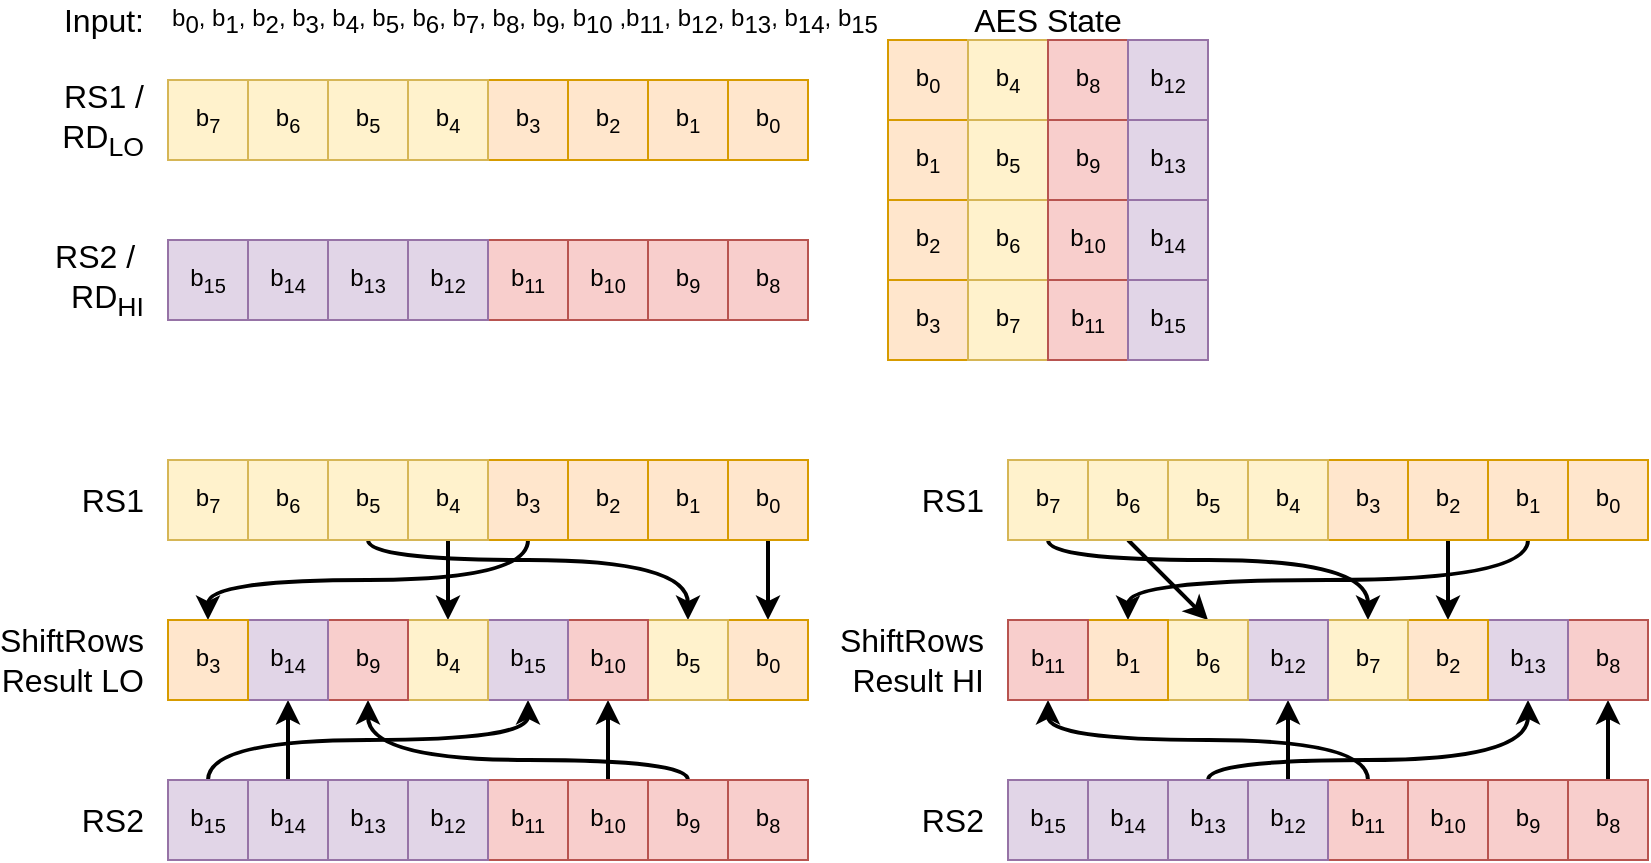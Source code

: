<mxfile version="12.9.3" type="device"><diagram id="sHIKnb_p40F57NKTDTj2" name="Page-1"><mxGraphModel dx="960" dy="971" grid="1" gridSize="10" guides="1" tooltips="1" connect="1" arrows="1" fold="1" page="1" pageScale="1" pageWidth="827" pageHeight="1169" math="0" shadow="0"><root><mxCell id="0"/><mxCell id="1" parent="0"/><mxCell id="no9FC9ugb9BgBI_M5xsZ-18" value="b&lt;sub&gt;0&lt;/sub&gt;" style="whiteSpace=wrap;html=1;aspect=fixed;fillColor=#ffe6cc;strokeColor=#d79b00;" vertex="1" parent="1"><mxGeometry x="500" y="90" width="40" height="40" as="geometry"/></mxCell><mxCell id="no9FC9ugb9BgBI_M5xsZ-19" value="b&lt;sub&gt;1&lt;/sub&gt;" style="whiteSpace=wrap;html=1;aspect=fixed;fillColor=#ffe6cc;strokeColor=#d79b00;" vertex="1" parent="1"><mxGeometry x="460" y="90" width="40" height="40" as="geometry"/></mxCell><mxCell id="no9FC9ugb9BgBI_M5xsZ-20" value="b&lt;sub&gt;2&lt;/sub&gt;" style="whiteSpace=wrap;html=1;aspect=fixed;fillColor=#ffe6cc;strokeColor=#d79b00;" vertex="1" parent="1"><mxGeometry x="420" y="90" width="40" height="40" as="geometry"/></mxCell><mxCell id="no9FC9ugb9BgBI_M5xsZ-21" value="b&lt;sub&gt;3&lt;/sub&gt;" style="whiteSpace=wrap;html=1;aspect=fixed;fillColor=#ffe6cc;strokeColor=#d79b00;" vertex="1" parent="1"><mxGeometry x="380" y="90" width="40" height="40" as="geometry"/></mxCell><mxCell id="no9FC9ugb9BgBI_M5xsZ-22" value="b&lt;sub&gt;4&lt;/sub&gt;" style="whiteSpace=wrap;html=1;aspect=fixed;fillColor=#fff2cc;strokeColor=#d6b656;" vertex="1" parent="1"><mxGeometry x="340" y="90" width="40" height="40" as="geometry"/></mxCell><mxCell id="no9FC9ugb9BgBI_M5xsZ-23" value="b&lt;sub&gt;5&lt;/sub&gt;" style="whiteSpace=wrap;html=1;aspect=fixed;fillColor=#fff2cc;strokeColor=#d6b656;" vertex="1" parent="1"><mxGeometry x="300" y="90" width="40" height="40" as="geometry"/></mxCell><mxCell id="no9FC9ugb9BgBI_M5xsZ-24" value="b&lt;sub&gt;6&lt;/sub&gt;" style="whiteSpace=wrap;html=1;aspect=fixed;fillColor=#fff2cc;strokeColor=#d6b656;" vertex="1" parent="1"><mxGeometry x="260" y="90" width="40" height="40" as="geometry"/></mxCell><mxCell id="no9FC9ugb9BgBI_M5xsZ-25" value="b&lt;sub&gt;7&lt;/sub&gt;" style="whiteSpace=wrap;html=1;aspect=fixed;fillColor=#fff2cc;strokeColor=#d6b656;" vertex="1" parent="1"><mxGeometry x="220" y="90" width="40" height="40" as="geometry"/></mxCell><mxCell id="no9FC9ugb9BgBI_M5xsZ-26" value="b&lt;sub&gt;8&lt;/sub&gt;" style="whiteSpace=wrap;html=1;aspect=fixed;fillColor=#f8cecc;strokeColor=#b85450;" vertex="1" parent="1"><mxGeometry x="500" y="170" width="40" height="40" as="geometry"/></mxCell><mxCell id="no9FC9ugb9BgBI_M5xsZ-27" value="b&lt;sub&gt;9&lt;/sub&gt;" style="whiteSpace=wrap;html=1;aspect=fixed;fillColor=#f8cecc;strokeColor=#b85450;" vertex="1" parent="1"><mxGeometry x="460" y="170" width="40" height="40" as="geometry"/></mxCell><mxCell id="no9FC9ugb9BgBI_M5xsZ-28" value="b&lt;sub&gt;10&lt;/sub&gt;" style="whiteSpace=wrap;html=1;aspect=fixed;fillColor=#f8cecc;strokeColor=#b85450;" vertex="1" parent="1"><mxGeometry x="420" y="170" width="40" height="40" as="geometry"/></mxCell><mxCell id="no9FC9ugb9BgBI_M5xsZ-29" value="b&lt;sub&gt;11&lt;/sub&gt;" style="whiteSpace=wrap;html=1;aspect=fixed;fillColor=#f8cecc;strokeColor=#b85450;" vertex="1" parent="1"><mxGeometry x="380" y="170" width="40" height="40" as="geometry"/></mxCell><mxCell id="no9FC9ugb9BgBI_M5xsZ-30" value="b&lt;sub&gt;12&lt;/sub&gt;" style="whiteSpace=wrap;html=1;aspect=fixed;fillColor=#e1d5e7;strokeColor=#9673a6;" vertex="1" parent="1"><mxGeometry x="340" y="170" width="40" height="40" as="geometry"/></mxCell><mxCell id="no9FC9ugb9BgBI_M5xsZ-31" value="b&lt;sub&gt;13&lt;/sub&gt;" style="whiteSpace=wrap;html=1;aspect=fixed;fillColor=#e1d5e7;strokeColor=#9673a6;" vertex="1" parent="1"><mxGeometry x="300" y="170" width="40" height="40" as="geometry"/></mxCell><mxCell id="no9FC9ugb9BgBI_M5xsZ-32" value="b&lt;sub&gt;14&lt;/sub&gt;" style="whiteSpace=wrap;html=1;aspect=fixed;fillColor=#e1d5e7;strokeColor=#9673a6;" vertex="1" parent="1"><mxGeometry x="260" y="170" width="40" height="40" as="geometry"/></mxCell><mxCell id="no9FC9ugb9BgBI_M5xsZ-33" value="b&lt;sub&gt;15&lt;/sub&gt;" style="whiteSpace=wrap;html=1;aspect=fixed;fillColor=#e1d5e7;strokeColor=#9673a6;" vertex="1" parent="1"><mxGeometry x="220" y="170" width="40" height="40" as="geometry"/></mxCell><mxCell id="no9FC9ugb9BgBI_M5xsZ-35" value="RS1 / RD&lt;sub&gt;LO&lt;/sub&gt;" style="text;html=1;strokeColor=none;fillColor=none;align=right;verticalAlign=middle;whiteSpace=wrap;rounded=0;fontSize=16;" vertex="1" parent="1"><mxGeometry x="170" y="100" width="40" height="20" as="geometry"/></mxCell><mxCell id="no9FC9ugb9BgBI_M5xsZ-36" value="RS2 /&amp;nbsp;&lt;br&gt;RD&lt;sub&gt;HI&lt;/sub&gt;" style="text;html=1;strokeColor=none;fillColor=none;align=right;verticalAlign=middle;whiteSpace=wrap;rounded=0;fontSize=16;" vertex="1" parent="1"><mxGeometry x="160" y="180" width="50" height="20" as="geometry"/></mxCell><mxCell id="no9FC9ugb9BgBI_M5xsZ-37" value="AES State" style="text;html=1;strokeColor=none;fillColor=none;align=center;verticalAlign=middle;whiteSpace=wrap;rounded=0;fontSize=16;" vertex="1" parent="1"><mxGeometry x="580" y="50" width="160" height="20" as="geometry"/></mxCell><mxCell id="no9FC9ugb9BgBI_M5xsZ-40" value="Input:" style="text;html=1;strokeColor=none;fillColor=none;align=right;verticalAlign=middle;whiteSpace=wrap;rounded=0;fontSize=16;" vertex="1" parent="1"><mxGeometry x="170" y="50" width="40" height="20" as="geometry"/></mxCell><mxCell id="no9FC9ugb9BgBI_M5xsZ-41" value="&lt;font style=&quot;font-size: 12px;&quot;&gt;b&lt;sub style=&quot;font-size: 12px;&quot;&gt;0&lt;/sub&gt;, b&lt;sub style=&quot;font-size: 12px;&quot;&gt;1&lt;/sub&gt;, b&lt;sub style=&quot;font-size: 12px;&quot;&gt;2&lt;/sub&gt;, b&lt;sub style=&quot;font-size: 12px;&quot;&gt;3&lt;/sub&gt;, b&lt;sub style=&quot;font-size: 12px;&quot;&gt;4&lt;/sub&gt;, b&lt;sub style=&quot;font-size: 12px;&quot;&gt;5&lt;/sub&gt;, b&lt;sub style=&quot;font-size: 12px;&quot;&gt;6&lt;/sub&gt;, b&lt;sub style=&quot;font-size: 12px;&quot;&gt;7&lt;/sub&gt;, b&lt;sub style=&quot;font-size: 12px;&quot;&gt;8&lt;/sub&gt;, b&lt;sub style=&quot;font-size: 12px;&quot;&gt;9&lt;/sub&gt;, b&lt;sub style=&quot;font-size: 12px;&quot;&gt;10&amp;nbsp;&lt;/sub&gt;,b&lt;sub style=&quot;font-size: 12px;&quot;&gt;11&lt;/sub&gt;, b&lt;sub style=&quot;font-size: 12px;&quot;&gt;12&lt;/sub&gt;, b&lt;sub style=&quot;font-size: 12px;&quot;&gt;13&lt;/sub&gt;, b&lt;sub style=&quot;font-size: 12px;&quot;&gt;14&lt;/sub&gt;, b&lt;sub style=&quot;font-size: 12px;&quot;&gt;15&lt;/sub&gt;&lt;/font&gt;" style="text;html=1;strokeColor=none;fillColor=none;align=left;verticalAlign=middle;whiteSpace=wrap;rounded=0;fontSize=12;fontFamily=Helvetica;spacing=2;" vertex="1" parent="1"><mxGeometry x="220" y="50" width="430" height="20" as="geometry"/></mxCell><mxCell id="no9FC9ugb9BgBI_M5xsZ-50" value="b&lt;sub&gt;0&lt;/sub&gt;" style="whiteSpace=wrap;html=1;aspect=fixed;fillColor=#ffe6cc;strokeColor=#d79b00;gradientColor=none;" vertex="1" parent="1"><mxGeometry x="580" y="70" width="40" height="40" as="geometry"/></mxCell><mxCell id="no9FC9ugb9BgBI_M5xsZ-51" value="b&lt;sub&gt;1&lt;/sub&gt;" style="whiteSpace=wrap;html=1;aspect=fixed;fillColor=#ffe6cc;strokeColor=#d79b00;" vertex="1" parent="1"><mxGeometry x="580" y="110" width="40" height="40" as="geometry"/></mxCell><mxCell id="no9FC9ugb9BgBI_M5xsZ-52" value="b&lt;sub&gt;2&lt;/sub&gt;" style="whiteSpace=wrap;html=1;aspect=fixed;fillColor=#ffe6cc;strokeColor=#d79b00;" vertex="1" parent="1"><mxGeometry x="580" y="150" width="40" height="40" as="geometry"/></mxCell><mxCell id="no9FC9ugb9BgBI_M5xsZ-53" value="b&lt;sub&gt;3&lt;/sub&gt;" style="whiteSpace=wrap;html=1;aspect=fixed;fillColor=#ffe6cc;strokeColor=#d79b00;" vertex="1" parent="1"><mxGeometry x="580" y="190" width="40" height="40" as="geometry"/></mxCell><mxCell id="no9FC9ugb9BgBI_M5xsZ-54" value="b&lt;sub&gt;4&lt;/sub&gt;" style="whiteSpace=wrap;html=1;aspect=fixed;fillColor=#fff2cc;strokeColor=#d6b656;" vertex="1" parent="1"><mxGeometry x="620" y="70" width="40" height="40" as="geometry"/></mxCell><mxCell id="no9FC9ugb9BgBI_M5xsZ-55" value="b&lt;sub&gt;5&lt;/sub&gt;" style="whiteSpace=wrap;html=1;aspect=fixed;fillColor=#fff2cc;strokeColor=#d6b656;" vertex="1" parent="1"><mxGeometry x="620" y="110" width="40" height="40" as="geometry"/></mxCell><mxCell id="no9FC9ugb9BgBI_M5xsZ-56" value="b&lt;sub&gt;6&lt;/sub&gt;" style="whiteSpace=wrap;html=1;aspect=fixed;fillColor=#fff2cc;strokeColor=#d6b656;" vertex="1" parent="1"><mxGeometry x="620" y="150" width="40" height="40" as="geometry"/></mxCell><mxCell id="no9FC9ugb9BgBI_M5xsZ-57" value="b&lt;sub&gt;7&lt;/sub&gt;" style="whiteSpace=wrap;html=1;aspect=fixed;fillColor=#fff2cc;strokeColor=#d6b656;" vertex="1" parent="1"><mxGeometry x="620" y="190" width="40" height="40" as="geometry"/></mxCell><mxCell id="no9FC9ugb9BgBI_M5xsZ-58" value="b&lt;sub&gt;8&lt;/sub&gt;" style="whiteSpace=wrap;html=1;aspect=fixed;fillColor=#f8cecc;strokeColor=#b85450;" vertex="1" parent="1"><mxGeometry x="660" y="70" width="40" height="40" as="geometry"/></mxCell><mxCell id="no9FC9ugb9BgBI_M5xsZ-59" value="b&lt;sub&gt;9&lt;/sub&gt;" style="whiteSpace=wrap;html=1;aspect=fixed;fillColor=#f8cecc;strokeColor=#b85450;" vertex="1" parent="1"><mxGeometry x="660" y="110" width="40" height="40" as="geometry"/></mxCell><mxCell id="no9FC9ugb9BgBI_M5xsZ-60" value="b&lt;sub&gt;10&lt;/sub&gt;" style="whiteSpace=wrap;html=1;aspect=fixed;fillColor=#f8cecc;strokeColor=#b85450;" vertex="1" parent="1"><mxGeometry x="660" y="150" width="40" height="40" as="geometry"/></mxCell><mxCell id="no9FC9ugb9BgBI_M5xsZ-61" value="b&lt;sub&gt;11&lt;/sub&gt;" style="whiteSpace=wrap;html=1;aspect=fixed;fillColor=#f8cecc;strokeColor=#b85450;" vertex="1" parent="1"><mxGeometry x="660" y="190" width="40" height="40" as="geometry"/></mxCell><mxCell id="no9FC9ugb9BgBI_M5xsZ-62" value="b&lt;sub&gt;12&lt;/sub&gt;" style="whiteSpace=wrap;html=1;aspect=fixed;fillColor=#e1d5e7;strokeColor=#9673a6;" vertex="1" parent="1"><mxGeometry x="700" y="70" width="40" height="40" as="geometry"/></mxCell><mxCell id="no9FC9ugb9BgBI_M5xsZ-63" value="b&lt;sub&gt;13&lt;/sub&gt;" style="whiteSpace=wrap;html=1;aspect=fixed;fillColor=#e1d5e7;strokeColor=#9673a6;" vertex="1" parent="1"><mxGeometry x="700" y="110" width="40" height="40" as="geometry"/></mxCell><mxCell id="no9FC9ugb9BgBI_M5xsZ-64" value="b&lt;sub&gt;14&lt;/sub&gt;" style="whiteSpace=wrap;html=1;aspect=fixed;fillColor=#e1d5e7;strokeColor=#9673a6;" vertex="1" parent="1"><mxGeometry x="700" y="150" width="40" height="40" as="geometry"/></mxCell><mxCell id="no9FC9ugb9BgBI_M5xsZ-65" value="b&lt;sub&gt;15&lt;/sub&gt;" style="whiteSpace=wrap;html=1;aspect=fixed;fillColor=#e1d5e7;strokeColor=#9673a6;" vertex="1" parent="1"><mxGeometry x="700" y="190" width="40" height="40" as="geometry"/></mxCell><mxCell id="no9FC9ugb9BgBI_M5xsZ-90" style="edgeStyle=orthogonalEdgeStyle;rounded=0;orthogonalLoop=1;jettySize=auto;html=1;exitX=0.5;exitY=1;exitDx=0;exitDy=0;fontFamily=Helvetica;fontSize=12;strokeWidth=2;" edge="1" parent="1" source="no9FC9ugb9BgBI_M5xsZ-66" target="no9FC9ugb9BgBI_M5xsZ-82"><mxGeometry relative="1" as="geometry"/></mxCell><mxCell id="no9FC9ugb9BgBI_M5xsZ-66" value="b&lt;sub&gt;0&lt;/sub&gt;" style="whiteSpace=wrap;html=1;aspect=fixed;fillColor=#ffe6cc;strokeColor=#d79b00;" vertex="1" parent="1"><mxGeometry x="500" y="280" width="40" height="40" as="geometry"/></mxCell><mxCell id="no9FC9ugb9BgBI_M5xsZ-67" value="b&lt;sub&gt;1&lt;/sub&gt;" style="whiteSpace=wrap;html=1;aspect=fixed;fillColor=#ffe6cc;strokeColor=#d79b00;" vertex="1" parent="1"><mxGeometry x="460" y="280" width="40" height="40" as="geometry"/></mxCell><mxCell id="no9FC9ugb9BgBI_M5xsZ-68" value="b&lt;sub&gt;2&lt;/sub&gt;" style="whiteSpace=wrap;html=1;aspect=fixed;fillColor=#ffe6cc;strokeColor=#d79b00;" vertex="1" parent="1"><mxGeometry x="420" y="280" width="40" height="40" as="geometry"/></mxCell><mxCell id="no9FC9ugb9BgBI_M5xsZ-97" style="edgeStyle=orthogonalEdgeStyle;rounded=0;orthogonalLoop=1;jettySize=auto;html=1;exitX=0.5;exitY=1;exitDx=0;exitDy=0;entryX=0.5;entryY=0;entryDx=0;entryDy=0;fontFamily=Helvetica;fontSize=12;strokeWidth=2;curved=1;" edge="1" parent="1" source="no9FC9ugb9BgBI_M5xsZ-69" target="no9FC9ugb9BgBI_M5xsZ-89"><mxGeometry relative="1" as="geometry"/></mxCell><mxCell id="no9FC9ugb9BgBI_M5xsZ-69" value="b&lt;sub&gt;3&lt;/sub&gt;" style="whiteSpace=wrap;html=1;aspect=fixed;fillColor=#ffe6cc;strokeColor=#d79b00;" vertex="1" parent="1"><mxGeometry x="380" y="280" width="40" height="40" as="geometry"/></mxCell><mxCell id="no9FC9ugb9BgBI_M5xsZ-95" style="edgeStyle=none;rounded=0;orthogonalLoop=1;jettySize=auto;html=1;exitX=0.5;exitY=1;exitDx=0;exitDy=0;entryX=0.5;entryY=0;entryDx=0;entryDy=0;fontFamily=Helvetica;fontSize=12;strokeWidth=2;" edge="1" parent="1" source="no9FC9ugb9BgBI_M5xsZ-70" target="no9FC9ugb9BgBI_M5xsZ-86"><mxGeometry relative="1" as="geometry"/></mxCell><mxCell id="no9FC9ugb9BgBI_M5xsZ-70" value="b&lt;sub&gt;4&lt;/sub&gt;" style="whiteSpace=wrap;html=1;aspect=fixed;fillColor=#fff2cc;strokeColor=#d6b656;" vertex="1" parent="1"><mxGeometry x="340" y="280" width="40" height="40" as="geometry"/></mxCell><mxCell id="no9FC9ugb9BgBI_M5xsZ-93" style="edgeStyle=orthogonalEdgeStyle;rounded=0;orthogonalLoop=1;jettySize=auto;html=1;exitX=0.5;exitY=1;exitDx=0;exitDy=0;entryX=0.5;entryY=0;entryDx=0;entryDy=0;fontFamily=Helvetica;fontSize=12;strokeWidth=2;curved=1;" edge="1" parent="1" source="no9FC9ugb9BgBI_M5xsZ-71" target="no9FC9ugb9BgBI_M5xsZ-83"><mxGeometry relative="1" as="geometry"><Array as="points"><mxPoint x="320" y="330"/><mxPoint x="480" y="330"/></Array></mxGeometry></mxCell><mxCell id="no9FC9ugb9BgBI_M5xsZ-71" value="b&lt;sub&gt;5&lt;/sub&gt;" style="whiteSpace=wrap;html=1;aspect=fixed;fillColor=#fff2cc;strokeColor=#d6b656;" vertex="1" parent="1"><mxGeometry x="300" y="280" width="40" height="40" as="geometry"/></mxCell><mxCell id="no9FC9ugb9BgBI_M5xsZ-72" value="b&lt;sub&gt;6&lt;/sub&gt;" style="whiteSpace=wrap;html=1;aspect=fixed;fillColor=#fff2cc;strokeColor=#d6b656;" vertex="1" parent="1"><mxGeometry x="260" y="280" width="40" height="40" as="geometry"/></mxCell><mxCell id="no9FC9ugb9BgBI_M5xsZ-73" value="b&lt;sub&gt;7&lt;/sub&gt;" style="whiteSpace=wrap;html=1;aspect=fixed;fillColor=#fff2cc;strokeColor=#d6b656;" vertex="1" parent="1"><mxGeometry x="220" y="280" width="40" height="40" as="geometry"/></mxCell><mxCell id="no9FC9ugb9BgBI_M5xsZ-74" value="b&lt;sub&gt;8&lt;/sub&gt;" style="whiteSpace=wrap;html=1;aspect=fixed;fillColor=#f8cecc;strokeColor=#b85450;" vertex="1" parent="1"><mxGeometry x="500" y="440" width="40" height="40" as="geometry"/></mxCell><mxCell id="no9FC9ugb9BgBI_M5xsZ-91" style="rounded=0;orthogonalLoop=1;jettySize=auto;html=1;exitX=0.5;exitY=0;exitDx=0;exitDy=0;entryX=0.5;entryY=1;entryDx=0;entryDy=0;fontFamily=Helvetica;fontSize=12;strokeWidth=2;edgeStyle=orthogonalEdgeStyle;curved=1;" edge="1" parent="1" source="no9FC9ugb9BgBI_M5xsZ-75" target="no9FC9ugb9BgBI_M5xsZ-87"><mxGeometry relative="1" as="geometry"><Array as="points"><mxPoint x="480" y="430"/><mxPoint x="320" y="430"/></Array></mxGeometry></mxCell><mxCell id="no9FC9ugb9BgBI_M5xsZ-75" value="b&lt;sub&gt;9&lt;/sub&gt;" style="whiteSpace=wrap;html=1;aspect=fixed;fillColor=#f8cecc;strokeColor=#b85450;" vertex="1" parent="1"><mxGeometry x="460" y="440" width="40" height="40" as="geometry"/></mxCell><mxCell id="no9FC9ugb9BgBI_M5xsZ-92" style="edgeStyle=none;rounded=0;orthogonalLoop=1;jettySize=auto;html=1;exitX=0.5;exitY=0;exitDx=0;exitDy=0;entryX=0.5;entryY=1;entryDx=0;entryDy=0;fontFamily=Helvetica;fontSize=12;strokeWidth=2;" edge="1" parent="1" source="no9FC9ugb9BgBI_M5xsZ-76" target="no9FC9ugb9BgBI_M5xsZ-84"><mxGeometry relative="1" as="geometry"/></mxCell><mxCell id="no9FC9ugb9BgBI_M5xsZ-76" value="b&lt;sub&gt;10&lt;/sub&gt;" style="whiteSpace=wrap;html=1;aspect=fixed;fillColor=#f8cecc;strokeColor=#b85450;" vertex="1" parent="1"><mxGeometry x="420" y="440" width="40" height="40" as="geometry"/></mxCell><mxCell id="no9FC9ugb9BgBI_M5xsZ-77" value="b&lt;sub&gt;11&lt;/sub&gt;" style="whiteSpace=wrap;html=1;aspect=fixed;fillColor=#f8cecc;strokeColor=#b85450;" vertex="1" parent="1"><mxGeometry x="380" y="440" width="40" height="40" as="geometry"/></mxCell><mxCell id="no9FC9ugb9BgBI_M5xsZ-78" value="b&lt;sub&gt;12&lt;/sub&gt;" style="whiteSpace=wrap;html=1;aspect=fixed;fillColor=#e1d5e7;strokeColor=#9673a6;" vertex="1" parent="1"><mxGeometry x="340" y="440" width="40" height="40" as="geometry"/></mxCell><mxCell id="no9FC9ugb9BgBI_M5xsZ-79" value="b&lt;sub&gt;13&lt;/sub&gt;" style="whiteSpace=wrap;html=1;aspect=fixed;fillColor=#e1d5e7;strokeColor=#9673a6;" vertex="1" parent="1"><mxGeometry x="300" y="440" width="40" height="40" as="geometry"/></mxCell><mxCell id="no9FC9ugb9BgBI_M5xsZ-96" style="edgeStyle=none;rounded=0;orthogonalLoop=1;jettySize=auto;html=1;exitX=0.5;exitY=0;exitDx=0;exitDy=0;entryX=0.5;entryY=1;entryDx=0;entryDy=0;fontFamily=Helvetica;fontSize=12;strokeWidth=2;" edge="1" parent="1" source="no9FC9ugb9BgBI_M5xsZ-80" target="no9FC9ugb9BgBI_M5xsZ-88"><mxGeometry relative="1" as="geometry"/></mxCell><mxCell id="no9FC9ugb9BgBI_M5xsZ-80" value="b&lt;sub&gt;14&lt;/sub&gt;" style="whiteSpace=wrap;html=1;aspect=fixed;fillColor=#e1d5e7;strokeColor=#9673a6;" vertex="1" parent="1"><mxGeometry x="260" y="440" width="40" height="40" as="geometry"/></mxCell><mxCell id="no9FC9ugb9BgBI_M5xsZ-94" style="edgeStyle=orthogonalEdgeStyle;rounded=0;orthogonalLoop=1;jettySize=auto;html=1;exitX=0.5;exitY=0;exitDx=0;exitDy=0;entryX=0.5;entryY=1;entryDx=0;entryDy=0;fontFamily=Helvetica;fontSize=12;strokeWidth=2;curved=1;" edge="1" parent="1" source="no9FC9ugb9BgBI_M5xsZ-81" target="no9FC9ugb9BgBI_M5xsZ-85"><mxGeometry relative="1" as="geometry"/></mxCell><mxCell id="no9FC9ugb9BgBI_M5xsZ-81" value="b&lt;sub&gt;15&lt;/sub&gt;" style="whiteSpace=wrap;html=1;aspect=fixed;fillColor=#e1d5e7;strokeColor=#9673a6;" vertex="1" parent="1"><mxGeometry x="220" y="440" width="40" height="40" as="geometry"/></mxCell><mxCell id="no9FC9ugb9BgBI_M5xsZ-82" value="b&lt;sub&gt;0&lt;/sub&gt;" style="whiteSpace=wrap;html=1;aspect=fixed;fillColor=#ffe6cc;strokeColor=#d79b00;" vertex="1" parent="1"><mxGeometry x="500" y="360" width="40" height="40" as="geometry"/></mxCell><mxCell id="no9FC9ugb9BgBI_M5xsZ-83" value="b&lt;sub&gt;5&lt;/sub&gt;" style="whiteSpace=wrap;html=1;aspect=fixed;fillColor=#fff2cc;strokeColor=#d6b656;" vertex="1" parent="1"><mxGeometry x="460" y="360" width="40" height="40" as="geometry"/></mxCell><mxCell id="no9FC9ugb9BgBI_M5xsZ-84" value="b&lt;sub&gt;10&lt;/sub&gt;" style="whiteSpace=wrap;html=1;aspect=fixed;fillColor=#f8cecc;strokeColor=#b85450;" vertex="1" parent="1"><mxGeometry x="420" y="360" width="40" height="40" as="geometry"/></mxCell><mxCell id="no9FC9ugb9BgBI_M5xsZ-85" value="b&lt;sub&gt;15&lt;/sub&gt;" style="whiteSpace=wrap;html=1;aspect=fixed;fillColor=#e1d5e7;strokeColor=#9673a6;" vertex="1" parent="1"><mxGeometry x="380" y="360" width="40" height="40" as="geometry"/></mxCell><mxCell id="no9FC9ugb9BgBI_M5xsZ-86" value="b&lt;sub&gt;4&lt;/sub&gt;" style="whiteSpace=wrap;html=1;aspect=fixed;fillColor=#fff2cc;strokeColor=#d6b656;" vertex="1" parent="1"><mxGeometry x="340" y="360" width="40" height="40" as="geometry"/></mxCell><mxCell id="no9FC9ugb9BgBI_M5xsZ-87" value="b&lt;sub&gt;9&lt;/sub&gt;" style="whiteSpace=wrap;html=1;aspect=fixed;fillColor=#f8cecc;strokeColor=#b85450;" vertex="1" parent="1"><mxGeometry x="300" y="360" width="40" height="40" as="geometry"/></mxCell><mxCell id="no9FC9ugb9BgBI_M5xsZ-88" value="b&lt;sub&gt;14&lt;/sub&gt;" style="whiteSpace=wrap;html=1;aspect=fixed;fillColor=#e1d5e7;strokeColor=#9673a6;" vertex="1" parent="1"><mxGeometry x="260" y="360" width="40" height="40" as="geometry"/></mxCell><mxCell id="no9FC9ugb9BgBI_M5xsZ-89" value="b&lt;sub&gt;3&lt;/sub&gt;" style="whiteSpace=wrap;html=1;aspect=fixed;fillColor=#ffe6cc;strokeColor=#d79b00;" vertex="1" parent="1"><mxGeometry x="220" y="360" width="40" height="40" as="geometry"/></mxCell><mxCell id="no9FC9ugb9BgBI_M5xsZ-98" value="RS1" style="text;html=1;strokeColor=none;fillColor=none;align=right;verticalAlign=middle;whiteSpace=wrap;rounded=0;fontSize=16;" vertex="1" parent="1"><mxGeometry x="170" y="290" width="40" height="20" as="geometry"/></mxCell><mxCell id="no9FC9ugb9BgBI_M5xsZ-99" value="RS2" style="text;html=1;strokeColor=none;fillColor=none;align=right;verticalAlign=middle;whiteSpace=wrap;rounded=0;fontSize=16;" vertex="1" parent="1"><mxGeometry x="170" y="450" width="40" height="20" as="geometry"/></mxCell><mxCell id="no9FC9ugb9BgBI_M5xsZ-100" value="ShiftRows&lt;br&gt;Result LO" style="text;html=1;strokeColor=none;fillColor=none;align=right;verticalAlign=middle;whiteSpace=wrap;rounded=0;fontSize=16;" vertex="1" parent="1"><mxGeometry x="170" y="370" width="40" height="20" as="geometry"/></mxCell><mxCell id="no9FC9ugb9BgBI_M5xsZ-102" value="b&lt;sub&gt;0&lt;/sub&gt;" style="whiteSpace=wrap;html=1;aspect=fixed;fillColor=#ffe6cc;strokeColor=#d79b00;" vertex="1" parent="1"><mxGeometry x="920" y="280" width="40" height="40" as="geometry"/></mxCell><mxCell id="no9FC9ugb9BgBI_M5xsZ-142" style="edgeStyle=orthogonalEdgeStyle;rounded=0;orthogonalLoop=1;jettySize=auto;html=1;exitX=0.5;exitY=1;exitDx=0;exitDy=0;entryX=0.5;entryY=0;entryDx=0;entryDy=0;strokeWidth=2;fontFamily=Helvetica;fontSize=12;curved=1;" edge="1" parent="1" source="no9FC9ugb9BgBI_M5xsZ-103" target="no9FC9ugb9BgBI_M5xsZ-131"><mxGeometry relative="1" as="geometry"><Array as="points"><mxPoint x="900" y="340"/><mxPoint x="700" y="340"/></Array></mxGeometry></mxCell><mxCell id="no9FC9ugb9BgBI_M5xsZ-103" value="b&lt;sub&gt;1&lt;/sub&gt;" style="whiteSpace=wrap;html=1;aspect=fixed;fillColor=#ffe6cc;strokeColor=#d79b00;" vertex="1" parent="1"><mxGeometry x="880" y="280" width="40" height="40" as="geometry"/></mxCell><mxCell id="no9FC9ugb9BgBI_M5xsZ-138" style="edgeStyle=none;rounded=0;orthogonalLoop=1;jettySize=auto;html=1;exitX=0.5;exitY=1;exitDx=0;exitDy=0;entryX=0.5;entryY=0;entryDx=0;entryDy=0;strokeWidth=2;fontFamily=Helvetica;fontSize=12;" edge="1" parent="1" source="no9FC9ugb9BgBI_M5xsZ-104" target="no9FC9ugb9BgBI_M5xsZ-127"><mxGeometry relative="1" as="geometry"/></mxCell><mxCell id="no9FC9ugb9BgBI_M5xsZ-104" value="b&lt;sub&gt;2&lt;/sub&gt;" style="whiteSpace=wrap;html=1;aspect=fixed;fillColor=#ffe6cc;strokeColor=#d79b00;" vertex="1" parent="1"><mxGeometry x="840" y="280" width="40" height="40" as="geometry"/></mxCell><mxCell id="no9FC9ugb9BgBI_M5xsZ-106" value="b&lt;sub&gt;3&lt;/sub&gt;" style="whiteSpace=wrap;html=1;aspect=fixed;fillColor=#ffe6cc;strokeColor=#d79b00;" vertex="1" parent="1"><mxGeometry x="800" y="280" width="40" height="40" as="geometry"/></mxCell><mxCell id="no9FC9ugb9BgBI_M5xsZ-108" value="b&lt;sub&gt;4&lt;/sub&gt;" style="whiteSpace=wrap;html=1;aspect=fixed;fillColor=#fff2cc;strokeColor=#d6b656;" vertex="1" parent="1"><mxGeometry x="760" y="280" width="40" height="40" as="geometry"/></mxCell><mxCell id="no9FC9ugb9BgBI_M5xsZ-110" value="b&lt;sub&gt;5&lt;/sub&gt;" style="whiteSpace=wrap;html=1;aspect=fixed;fillColor=#fff2cc;strokeColor=#d6b656;" vertex="1" parent="1"><mxGeometry x="720" y="280" width="40" height="40" as="geometry"/></mxCell><mxCell id="no9FC9ugb9BgBI_M5xsZ-141" style="rounded=0;orthogonalLoop=1;jettySize=auto;html=1;exitX=0.5;exitY=1;exitDx=0;exitDy=0;entryX=0.5;entryY=0;entryDx=0;entryDy=0;strokeWidth=2;fontFamily=Helvetica;fontSize=12;" edge="1" parent="1" source="no9FC9ugb9BgBI_M5xsZ-111" target="no9FC9ugb9BgBI_M5xsZ-130"><mxGeometry relative="1" as="geometry"/></mxCell><mxCell id="no9FC9ugb9BgBI_M5xsZ-111" value="b&lt;sub&gt;6&lt;/sub&gt;" style="whiteSpace=wrap;html=1;aspect=fixed;fillColor=#fff2cc;strokeColor=#d6b656;" vertex="1" parent="1"><mxGeometry x="680" y="280" width="40" height="40" as="geometry"/></mxCell><mxCell id="no9FC9ugb9BgBI_M5xsZ-139" style="edgeStyle=orthogonalEdgeStyle;rounded=0;orthogonalLoop=1;jettySize=auto;html=1;exitX=0.5;exitY=1;exitDx=0;exitDy=0;entryX=0.5;entryY=0;entryDx=0;entryDy=0;strokeWidth=2;fontFamily=Helvetica;fontSize=12;curved=1;" edge="1" parent="1" source="no9FC9ugb9BgBI_M5xsZ-112" target="no9FC9ugb9BgBI_M5xsZ-128"><mxGeometry relative="1" as="geometry"><Array as="points"><mxPoint x="660" y="330"/><mxPoint x="820" y="330"/></Array></mxGeometry></mxCell><mxCell id="no9FC9ugb9BgBI_M5xsZ-112" value="b&lt;sub&gt;7&lt;/sub&gt;" style="whiteSpace=wrap;html=1;aspect=fixed;fillColor=#fff2cc;strokeColor=#d6b656;" vertex="1" parent="1"><mxGeometry x="640" y="280" width="40" height="40" as="geometry"/></mxCell><mxCell id="no9FC9ugb9BgBI_M5xsZ-136" style="edgeStyle=none;rounded=0;orthogonalLoop=1;jettySize=auto;html=1;exitX=0.5;exitY=0;exitDx=0;exitDy=0;entryX=0.5;entryY=1;entryDx=0;entryDy=0;strokeWidth=2;fontFamily=Helvetica;fontSize=12;" edge="1" parent="1" source="no9FC9ugb9BgBI_M5xsZ-113" target="no9FC9ugb9BgBI_M5xsZ-125"><mxGeometry relative="1" as="geometry"/></mxCell><mxCell id="no9FC9ugb9BgBI_M5xsZ-113" value="b&lt;sub&gt;8&lt;/sub&gt;" style="whiteSpace=wrap;html=1;aspect=fixed;fillColor=#f8cecc;strokeColor=#b85450;" vertex="1" parent="1"><mxGeometry x="920" y="440" width="40" height="40" as="geometry"/></mxCell><mxCell id="no9FC9ugb9BgBI_M5xsZ-115" value="b&lt;sub&gt;9&lt;/sub&gt;" style="whiteSpace=wrap;html=1;aspect=fixed;fillColor=#f8cecc;strokeColor=#b85450;" vertex="1" parent="1"><mxGeometry x="880" y="440" width="40" height="40" as="geometry"/></mxCell><mxCell id="no9FC9ugb9BgBI_M5xsZ-117" value="b&lt;sub&gt;10&lt;/sub&gt;" style="whiteSpace=wrap;html=1;aspect=fixed;fillColor=#f8cecc;strokeColor=#b85450;" vertex="1" parent="1"><mxGeometry x="840" y="440" width="40" height="40" as="geometry"/></mxCell><mxCell id="no9FC9ugb9BgBI_M5xsZ-143" style="edgeStyle=orthogonalEdgeStyle;rounded=0;orthogonalLoop=1;jettySize=auto;html=1;exitX=0.5;exitY=0;exitDx=0;exitDy=0;entryX=0.5;entryY=1;entryDx=0;entryDy=0;strokeWidth=2;fontFamily=Helvetica;fontSize=12;curved=1;" edge="1" parent="1" source="no9FC9ugb9BgBI_M5xsZ-118" target="no9FC9ugb9BgBI_M5xsZ-132"><mxGeometry relative="1" as="geometry"/></mxCell><mxCell id="no9FC9ugb9BgBI_M5xsZ-118" value="b&lt;sub&gt;11&lt;/sub&gt;" style="whiteSpace=wrap;html=1;aspect=fixed;fillColor=#f8cecc;strokeColor=#b85450;" vertex="1" parent="1"><mxGeometry x="800" y="440" width="40" height="40" as="geometry"/></mxCell><mxCell id="no9FC9ugb9BgBI_M5xsZ-140" style="edgeStyle=none;rounded=0;orthogonalLoop=1;jettySize=auto;html=1;exitX=0.5;exitY=0;exitDx=0;exitDy=0;entryX=0.5;entryY=1;entryDx=0;entryDy=0;strokeWidth=2;fontFamily=Helvetica;fontSize=12;" edge="1" parent="1" source="no9FC9ugb9BgBI_M5xsZ-119" target="no9FC9ugb9BgBI_M5xsZ-129"><mxGeometry relative="1" as="geometry"/></mxCell><mxCell id="no9FC9ugb9BgBI_M5xsZ-119" value="b&lt;sub&gt;12&lt;/sub&gt;" style="whiteSpace=wrap;html=1;aspect=fixed;fillColor=#e1d5e7;strokeColor=#9673a6;" vertex="1" parent="1"><mxGeometry x="760" y="440" width="40" height="40" as="geometry"/></mxCell><mxCell id="no9FC9ugb9BgBI_M5xsZ-137" style="edgeStyle=orthogonalEdgeStyle;rounded=0;orthogonalLoop=1;jettySize=auto;html=1;exitX=0.5;exitY=0;exitDx=0;exitDy=0;entryX=0.5;entryY=1;entryDx=0;entryDy=0;strokeWidth=2;fontFamily=Helvetica;fontSize=12;curved=1;" edge="1" parent="1" source="no9FC9ugb9BgBI_M5xsZ-120" target="no9FC9ugb9BgBI_M5xsZ-126"><mxGeometry relative="1" as="geometry"><Array as="points"><mxPoint x="740" y="430"/><mxPoint x="900" y="430"/></Array></mxGeometry></mxCell><mxCell id="no9FC9ugb9BgBI_M5xsZ-120" value="b&lt;sub&gt;13&lt;/sub&gt;" style="whiteSpace=wrap;html=1;aspect=fixed;fillColor=#e1d5e7;strokeColor=#9673a6;" vertex="1" parent="1"><mxGeometry x="720" y="440" width="40" height="40" as="geometry"/></mxCell><mxCell id="no9FC9ugb9BgBI_M5xsZ-122" value="b&lt;sub&gt;14&lt;/sub&gt;" style="whiteSpace=wrap;html=1;aspect=fixed;fillColor=#e1d5e7;strokeColor=#9673a6;" vertex="1" parent="1"><mxGeometry x="680" y="440" width="40" height="40" as="geometry"/></mxCell><mxCell id="no9FC9ugb9BgBI_M5xsZ-124" value="b&lt;sub&gt;15&lt;/sub&gt;" style="whiteSpace=wrap;html=1;aspect=fixed;fillColor=#e1d5e7;strokeColor=#9673a6;" vertex="1" parent="1"><mxGeometry x="640" y="440" width="40" height="40" as="geometry"/></mxCell><mxCell id="no9FC9ugb9BgBI_M5xsZ-125" value="b&lt;sub&gt;8&lt;/sub&gt;" style="whiteSpace=wrap;html=1;aspect=fixed;fillColor=#f8cecc;strokeColor=#b85450;" vertex="1" parent="1"><mxGeometry x="920" y="360" width="40" height="40" as="geometry"/></mxCell><mxCell id="no9FC9ugb9BgBI_M5xsZ-126" value="b&lt;sub&gt;13&lt;/sub&gt;" style="whiteSpace=wrap;html=1;aspect=fixed;fillColor=#e1d5e7;strokeColor=#9673a6;" vertex="1" parent="1"><mxGeometry x="880" y="360" width="40" height="40" as="geometry"/></mxCell><mxCell id="no9FC9ugb9BgBI_M5xsZ-127" value="b&lt;sub&gt;2&lt;/sub&gt;" style="whiteSpace=wrap;html=1;aspect=fixed;fillColor=#ffe6cc;strokeColor=#d79b00;" vertex="1" parent="1"><mxGeometry x="840" y="360" width="40" height="40" as="geometry"/></mxCell><mxCell id="no9FC9ugb9BgBI_M5xsZ-128" value="b&lt;sub&gt;7&lt;/sub&gt;" style="whiteSpace=wrap;html=1;aspect=fixed;fillColor=#fff2cc;strokeColor=#d6b656;" vertex="1" parent="1"><mxGeometry x="800" y="360" width="40" height="40" as="geometry"/></mxCell><mxCell id="no9FC9ugb9BgBI_M5xsZ-129" value="b&lt;sub&gt;12&lt;/sub&gt;" style="whiteSpace=wrap;html=1;aspect=fixed;fillColor=#e1d5e7;strokeColor=#9673a6;" vertex="1" parent="1"><mxGeometry x="760" y="360" width="40" height="40" as="geometry"/></mxCell><mxCell id="no9FC9ugb9BgBI_M5xsZ-130" value="b&lt;sub&gt;6&lt;/sub&gt;" style="whiteSpace=wrap;html=1;aspect=fixed;fillColor=#fff2cc;strokeColor=#d6b656;" vertex="1" parent="1"><mxGeometry x="720" y="360" width="40" height="40" as="geometry"/></mxCell><mxCell id="no9FC9ugb9BgBI_M5xsZ-131" value="b&lt;sub&gt;1&lt;/sub&gt;" style="whiteSpace=wrap;html=1;aspect=fixed;fillColor=#ffe6cc;strokeColor=#d79b00;" vertex="1" parent="1"><mxGeometry x="680" y="360" width="40" height="40" as="geometry"/></mxCell><mxCell id="no9FC9ugb9BgBI_M5xsZ-132" value="b&lt;sub&gt;11&lt;/sub&gt;" style="whiteSpace=wrap;html=1;aspect=fixed;fillColor=#f8cecc;strokeColor=#b85450;" vertex="1" parent="1"><mxGeometry x="640" y="360" width="40" height="40" as="geometry"/></mxCell><mxCell id="no9FC9ugb9BgBI_M5xsZ-133" value="RS1" style="text;html=1;strokeColor=none;fillColor=none;align=right;verticalAlign=middle;whiteSpace=wrap;rounded=0;fontSize=16;" vertex="1" parent="1"><mxGeometry x="590" y="290" width="40" height="20" as="geometry"/></mxCell><mxCell id="no9FC9ugb9BgBI_M5xsZ-134" value="RS2" style="text;html=1;strokeColor=none;fillColor=none;align=right;verticalAlign=middle;whiteSpace=wrap;rounded=0;fontSize=16;" vertex="1" parent="1"><mxGeometry x="590" y="450" width="40" height="20" as="geometry"/></mxCell><mxCell id="no9FC9ugb9BgBI_M5xsZ-135" value="ShiftRows&lt;br&gt;Result HI" style="text;html=1;strokeColor=none;fillColor=none;align=right;verticalAlign=middle;whiteSpace=wrap;rounded=0;fontSize=16;" vertex="1" parent="1"><mxGeometry x="590" y="370" width="40" height="20" as="geometry"/></mxCell></root></mxGraphModel></diagram></mxfile>